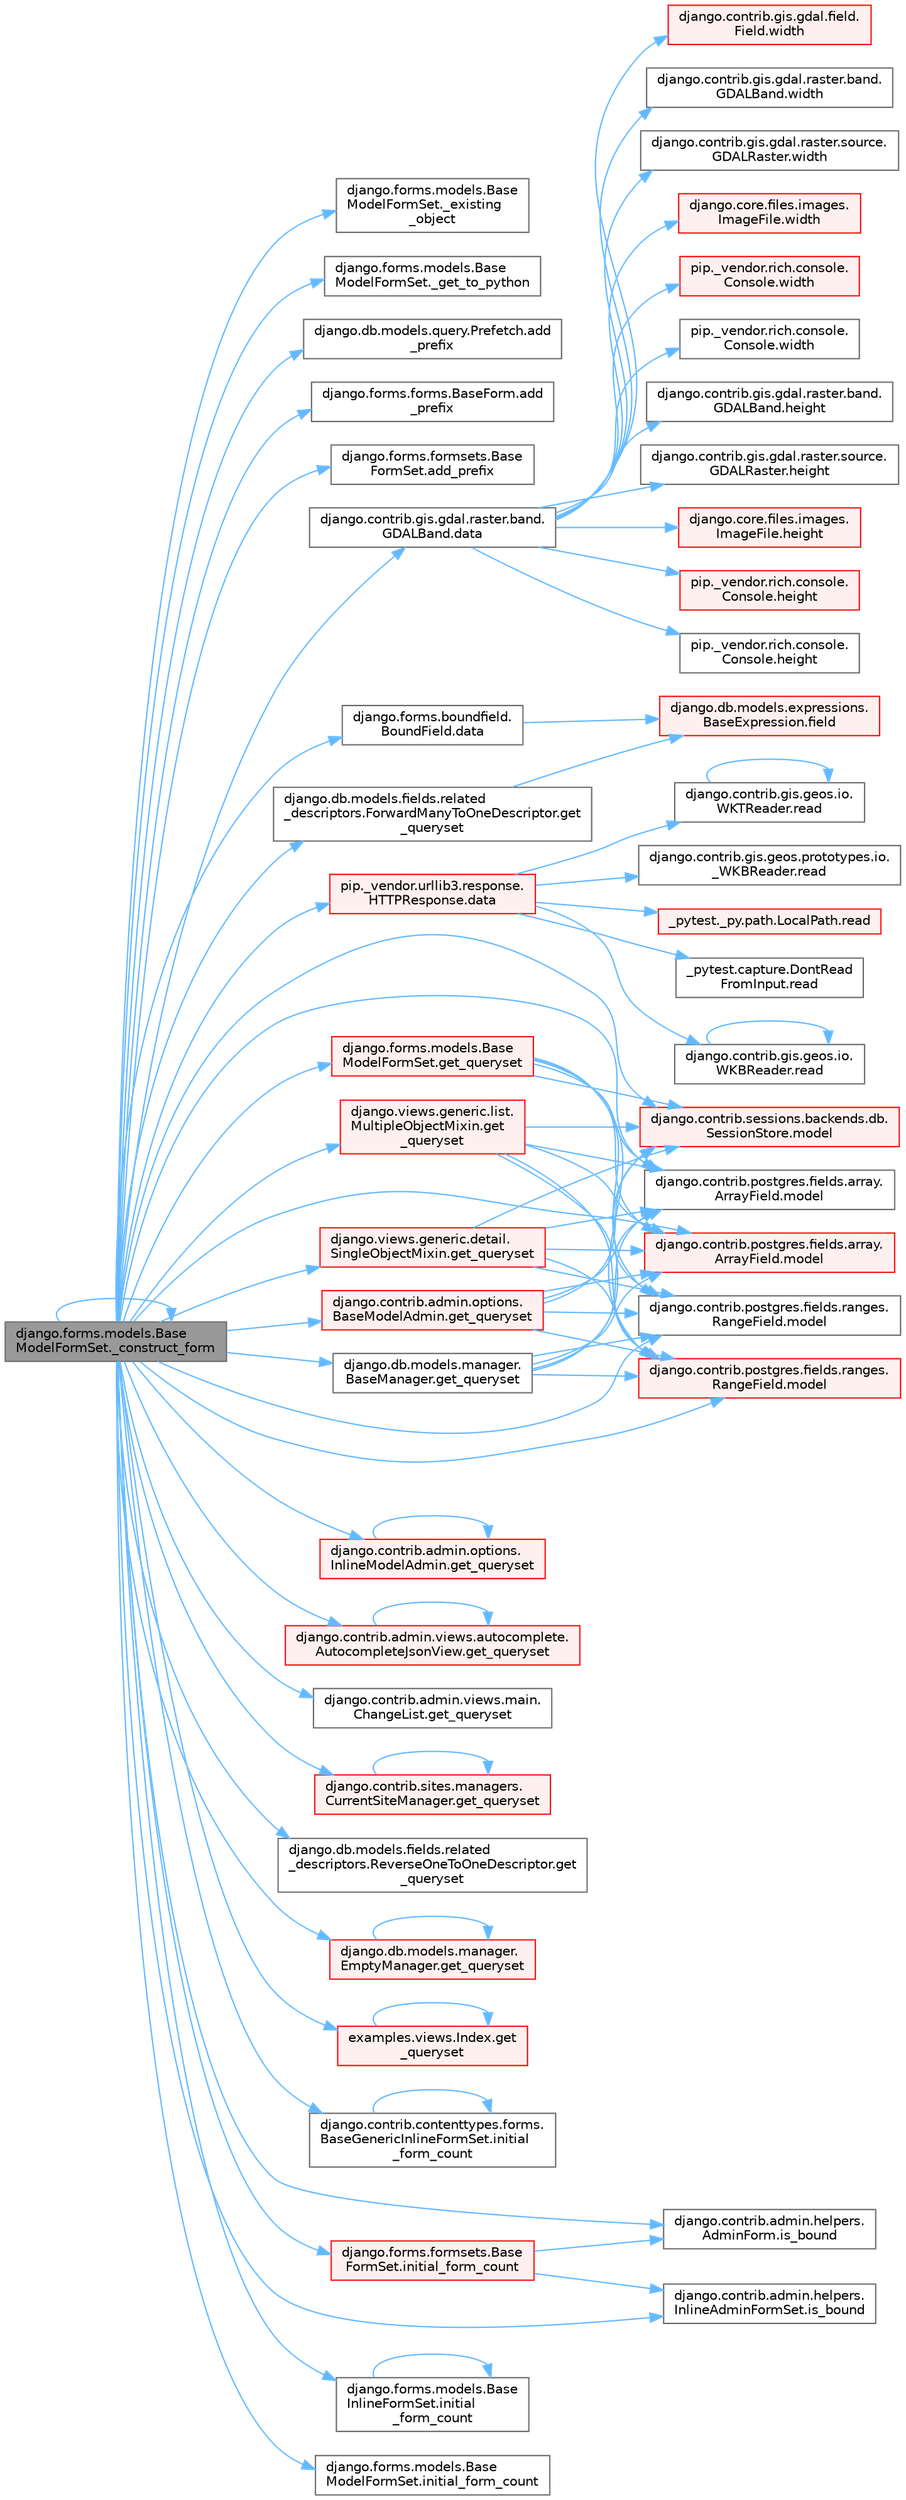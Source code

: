 digraph "django.forms.models.BaseModelFormSet._construct_form"
{
 // LATEX_PDF_SIZE
  bgcolor="transparent";
  edge [fontname=Helvetica,fontsize=10,labelfontname=Helvetica,labelfontsize=10];
  node [fontname=Helvetica,fontsize=10,shape=box,height=0.2,width=0.4];
  rankdir="LR";
  Node1 [id="Node000001",label="django.forms.models.Base\lModelFormSet._construct_form",height=0.2,width=0.4,color="gray40", fillcolor="grey60", style="filled", fontcolor="black",tooltip=" "];
  Node1 -> Node1 [id="edge1_Node000001_Node000001",color="steelblue1",style="solid",tooltip=" "];
  Node1 -> Node2 [id="edge2_Node000001_Node000002",color="steelblue1",style="solid",tooltip=" "];
  Node2 [id="Node000002",label="django.forms.models.Base\lModelFormSet._existing\l_object",height=0.2,width=0.4,color="grey40", fillcolor="white", style="filled",URL="$classdjango_1_1forms_1_1models_1_1_base_model_form_set.html#a76d050aa39190116ddfd632ecd6ef3b7",tooltip=" "];
  Node1 -> Node3 [id="edge3_Node000001_Node000003",color="steelblue1",style="solid",tooltip=" "];
  Node3 [id="Node000003",label="django.forms.models.Base\lModelFormSet._get_to_python",height=0.2,width=0.4,color="grey40", fillcolor="white", style="filled",URL="$classdjango_1_1forms_1_1models_1_1_base_model_form_set.html#a019e6295cf351709e4023ae26be37e7d",tooltip=" "];
  Node1 -> Node4 [id="edge4_Node000001_Node000004",color="steelblue1",style="solid",tooltip=" "];
  Node4 [id="Node000004",label="django.db.models.query.Prefetch.add\l_prefix",height=0.2,width=0.4,color="grey40", fillcolor="white", style="filled",URL="$classdjango_1_1db_1_1models_1_1query_1_1_prefetch.html#afb4d279a423967d5f32da91385163ef5",tooltip=" "];
  Node1 -> Node5 [id="edge5_Node000001_Node000005",color="steelblue1",style="solid",tooltip=" "];
  Node5 [id="Node000005",label="django.forms.forms.BaseForm.add\l_prefix",height=0.2,width=0.4,color="grey40", fillcolor="white", style="filled",URL="$classdjango_1_1forms_1_1forms_1_1_base_form.html#ae40cfd5224bffe1e658208d9733eb1cf",tooltip=" "];
  Node1 -> Node6 [id="edge6_Node000001_Node000006",color="steelblue1",style="solid",tooltip=" "];
  Node6 [id="Node000006",label="django.forms.formsets.Base\lFormSet.add_prefix",height=0.2,width=0.4,color="grey40", fillcolor="white", style="filled",URL="$classdjango_1_1forms_1_1formsets_1_1_base_form_set.html#a0498beaa50e1791022fde719a1e28ab8",tooltip=" "];
  Node1 -> Node7 [id="edge7_Node000001_Node000007",color="steelblue1",style="solid",tooltip=" "];
  Node7 [id="Node000007",label="django.contrib.gis.gdal.raster.band.\lGDALBand.data",height=0.2,width=0.4,color="grey40", fillcolor="white", style="filled",URL="$classdjango_1_1contrib_1_1gis_1_1gdal_1_1raster_1_1band_1_1_g_d_a_l_band.html#a5d37dc4c4d5a50a21b75460e75f9ee4d",tooltip=" "];
  Node7 -> Node8 [id="edge8_Node000007_Node000008",color="steelblue1",style="solid",tooltip=" "];
  Node8 [id="Node000008",label="django.contrib.gis.gdal.raster.band.\lGDALBand.height",height=0.2,width=0.4,color="grey40", fillcolor="white", style="filled",URL="$classdjango_1_1contrib_1_1gis_1_1gdal_1_1raster_1_1band_1_1_g_d_a_l_band.html#a7bea10d663b16684316ee8a95120ed62",tooltip=" "];
  Node7 -> Node9 [id="edge9_Node000007_Node000009",color="steelblue1",style="solid",tooltip=" "];
  Node9 [id="Node000009",label="django.contrib.gis.gdal.raster.source.\lGDALRaster.height",height=0.2,width=0.4,color="grey40", fillcolor="white", style="filled",URL="$classdjango_1_1contrib_1_1gis_1_1gdal_1_1raster_1_1source_1_1_g_d_a_l_raster.html#a5a893c132270fb65d330a59510a6bff0",tooltip=" "];
  Node7 -> Node10 [id="edge10_Node000007_Node000010",color="steelblue1",style="solid",tooltip=" "];
  Node10 [id="Node000010",label="django.core.files.images.\lImageFile.height",height=0.2,width=0.4,color="red", fillcolor="#FFF0F0", style="filled",URL="$classdjango_1_1core_1_1files_1_1images_1_1_image_file.html#ad4617c14c2a4ffe0b677cd7c1579bd20",tooltip=" "];
  Node7 -> Node4495 [id="edge11_Node000007_Node004495",color="steelblue1",style="solid",tooltip=" "];
  Node4495 [id="Node004495",label="pip._vendor.rich.console.\lConsole.height",height=0.2,width=0.4,color="red", fillcolor="#FFF0F0", style="filled",URL="$classpip_1_1__vendor_1_1rich_1_1console_1_1_console.html#adf55ca44bd09a7285363cdfd2a411a53",tooltip=" "];
  Node7 -> Node4496 [id="edge12_Node000007_Node004496",color="steelblue1",style="solid",tooltip=" "];
  Node4496 [id="Node004496",label="pip._vendor.rich.console.\lConsole.height",height=0.2,width=0.4,color="grey40", fillcolor="white", style="filled",URL="$classpip_1_1__vendor_1_1rich_1_1console_1_1_console.html#ab53d9f9fda0d620f747ea404220d1e89",tooltip=" "];
  Node7 -> Node1800 [id="edge13_Node000007_Node001800",color="steelblue1",style="solid",tooltip=" "];
  Node1800 [id="Node001800",label="django.contrib.gis.gdal.field.\lField.width",height=0.2,width=0.4,color="red", fillcolor="#FFF0F0", style="filled",URL="$classdjango_1_1contrib_1_1gis_1_1gdal_1_1field_1_1_field.html#a9d43a623b937f633a9e6dca9323f5fa7",tooltip=" "];
  Node7 -> Node1801 [id="edge14_Node000007_Node001801",color="steelblue1",style="solid",tooltip=" "];
  Node1801 [id="Node001801",label="django.contrib.gis.gdal.raster.band.\lGDALBand.width",height=0.2,width=0.4,color="grey40", fillcolor="white", style="filled",URL="$classdjango_1_1contrib_1_1gis_1_1gdal_1_1raster_1_1band_1_1_g_d_a_l_band.html#a407780888708f2bb99b4d298eb6d8062",tooltip=" "];
  Node7 -> Node1802 [id="edge15_Node000007_Node001802",color="steelblue1",style="solid",tooltip=" "];
  Node1802 [id="Node001802",label="django.contrib.gis.gdal.raster.source.\lGDALRaster.width",height=0.2,width=0.4,color="grey40", fillcolor="white", style="filled",URL="$classdjango_1_1contrib_1_1gis_1_1gdal_1_1raster_1_1source_1_1_g_d_a_l_raster.html#a58442e42bce5bcabb54fab7a2e636bc2",tooltip=" "];
  Node7 -> Node1803 [id="edge16_Node000007_Node001803",color="steelblue1",style="solid",tooltip=" "];
  Node1803 [id="Node001803",label="django.core.files.images.\lImageFile.width",height=0.2,width=0.4,color="red", fillcolor="#FFF0F0", style="filled",URL="$classdjango_1_1core_1_1files_1_1images_1_1_image_file.html#a3a50a37ab3f2d7395c892a262ecb49bc",tooltip=" "];
  Node7 -> Node1804 [id="edge17_Node000007_Node001804",color="steelblue1",style="solid",tooltip=" "];
  Node1804 [id="Node001804",label="pip._vendor.rich.console.\lConsole.width",height=0.2,width=0.4,color="red", fillcolor="#FFF0F0", style="filled",URL="$classpip_1_1__vendor_1_1rich_1_1console_1_1_console.html#a3163e1b4e2842bc355d0f5c3100ecc08",tooltip=" "];
  Node7 -> Node1805 [id="edge18_Node000007_Node001805",color="steelblue1",style="solid",tooltip=" "];
  Node1805 [id="Node001805",label="pip._vendor.rich.console.\lConsole.width",height=0.2,width=0.4,color="grey40", fillcolor="white", style="filled",URL="$classpip_1_1__vendor_1_1rich_1_1console_1_1_console.html#aa2ba8c5fa1dd224794b0ac2acd384863",tooltip=" "];
  Node1 -> Node262 [id="edge19_Node000001_Node000262",color="steelblue1",style="solid",tooltip=" "];
  Node262 [id="Node000262",label="django.forms.boundfield.\lBoundField.data",height=0.2,width=0.4,color="grey40", fillcolor="white", style="filled",URL="$classdjango_1_1forms_1_1boundfield_1_1_bound_field.html#ad38e19a5099c352218e82322f47b020c",tooltip=" "];
  Node262 -> Node111 [id="edge20_Node000262_Node000111",color="steelblue1",style="solid",tooltip=" "];
  Node111 [id="Node000111",label="django.db.models.expressions.\lBaseExpression.field",height=0.2,width=0.4,color="red", fillcolor="#FFF0F0", style="filled",URL="$classdjango_1_1db_1_1models_1_1expressions_1_1_base_expression.html#a70aeb35391ada82c2e9f02b1c3ac150c",tooltip=" "];
  Node1 -> Node263 [id="edge21_Node000001_Node000263",color="steelblue1",style="solid",tooltip=" "];
  Node263 [id="Node000263",label="pip._vendor.urllib3.response.\lHTTPResponse.data",height=0.2,width=0.4,color="red", fillcolor="#FFF0F0", style="filled",URL="$classpip_1_1__vendor_1_1urllib3_1_1response_1_1_h_t_t_p_response.html#abf3c538704803faf453331b0031f3bdd",tooltip=" "];
  Node263 -> Node50 [id="edge22_Node000263_Node000050",color="steelblue1",style="solid",tooltip=" "];
  Node50 [id="Node000050",label="_pytest._py.path.LocalPath.read",height=0.2,width=0.4,color="red", fillcolor="#FFF0F0", style="filled",URL="$class__pytest_1_1__py_1_1path_1_1_local_path.html#a8640b65f715ce8a258379deb78a68fd8",tooltip=" "];
  Node263 -> Node264 [id="edge23_Node000263_Node000264",color="steelblue1",style="solid",tooltip=" "];
  Node264 [id="Node000264",label="_pytest.capture.DontRead\lFromInput.read",height=0.2,width=0.4,color="grey40", fillcolor="white", style="filled",URL="$class__pytest_1_1capture_1_1_dont_read_from_input.html#abe84d6d5626bed2fa4f52408d2b95d3f",tooltip=" "];
  Node263 -> Node265 [id="edge24_Node000263_Node000265",color="steelblue1",style="solid",tooltip=" "];
  Node265 [id="Node000265",label="django.contrib.gis.geos.io.\lWKBReader.read",height=0.2,width=0.4,color="grey40", fillcolor="white", style="filled",URL="$classdjango_1_1contrib_1_1gis_1_1geos_1_1io_1_1_w_k_b_reader.html#a690153c2f609f20814011beceded4ce6",tooltip=" "];
  Node265 -> Node265 [id="edge25_Node000265_Node000265",color="steelblue1",style="solid",tooltip=" "];
  Node263 -> Node266 [id="edge26_Node000263_Node000266",color="steelblue1",style="solid",tooltip=" "];
  Node266 [id="Node000266",label="django.contrib.gis.geos.io.\lWKTReader.read",height=0.2,width=0.4,color="grey40", fillcolor="white", style="filled",URL="$classdjango_1_1contrib_1_1gis_1_1geos_1_1io_1_1_w_k_t_reader.html#af8cdf42c9388b4ca18b86af2cd174dd0",tooltip=" "];
  Node266 -> Node266 [id="edge27_Node000266_Node000266",color="steelblue1",style="solid",tooltip=" "];
  Node263 -> Node267 [id="edge28_Node000263_Node000267",color="steelblue1",style="solid",tooltip=" "];
  Node267 [id="Node000267",label="django.contrib.gis.geos.prototypes.io.\l_WKBReader.read",height=0.2,width=0.4,color="grey40", fillcolor="white", style="filled",URL="$classdjango_1_1contrib_1_1gis_1_1geos_1_1prototypes_1_1io_1_1___w_k_b_reader.html#a71e78ed5a74b998533ef3801723a5827",tooltip=" "];
  Node1 -> Node4497 [id="edge29_Node000001_Node004497",color="steelblue1",style="solid",tooltip=" "];
  Node4497 [id="Node004497",label="django.contrib.admin.options.\lBaseModelAdmin.get_queryset",height=0.2,width=0.4,color="red", fillcolor="#FFF0F0", style="filled",URL="$classdjango_1_1contrib_1_1admin_1_1options_1_1_base_model_admin.html#a785da85de69766ce5f736de0e4de80c5",tooltip=" "];
  Node4497 -> Node131 [id="edge30_Node004497_Node000131",color="steelblue1",style="solid",tooltip=" "];
  Node131 [id="Node000131",label="django.contrib.postgres.fields.array.\lArrayField.model",height=0.2,width=0.4,color="red", fillcolor="#FFF0F0", style="filled",URL="$classdjango_1_1contrib_1_1postgres_1_1fields_1_1array_1_1_array_field.html#a4402eef4c4784e00671c9f229481f4c1",tooltip=" "];
  Node4497 -> Node132 [id="edge31_Node004497_Node000132",color="steelblue1",style="solid",tooltip=" "];
  Node132 [id="Node000132",label="django.contrib.postgres.fields.array.\lArrayField.model",height=0.2,width=0.4,color="grey40", fillcolor="white", style="filled",URL="$classdjango_1_1contrib_1_1postgres_1_1fields_1_1array_1_1_array_field.html#a50a2796de85f960ca282b56ef2d9446c",tooltip=" "];
  Node4497 -> Node133 [id="edge32_Node004497_Node000133",color="steelblue1",style="solid",tooltip=" "];
  Node133 [id="Node000133",label="django.contrib.postgres.fields.ranges.\lRangeField.model",height=0.2,width=0.4,color="red", fillcolor="#FFF0F0", style="filled",URL="$classdjango_1_1contrib_1_1postgres_1_1fields_1_1ranges_1_1_range_field.html#aa38c2bbd1bad0c8f9b0315ee468867a2",tooltip=" "];
  Node4497 -> Node134 [id="edge33_Node004497_Node000134",color="steelblue1",style="solid",tooltip=" "];
  Node134 [id="Node000134",label="django.contrib.postgres.fields.ranges.\lRangeField.model",height=0.2,width=0.4,color="grey40", fillcolor="white", style="filled",URL="$classdjango_1_1contrib_1_1postgres_1_1fields_1_1ranges_1_1_range_field.html#a91b36827f010affd1ff89569cf40d1af",tooltip=" "];
  Node4497 -> Node135 [id="edge34_Node004497_Node000135",color="steelblue1",style="solid",tooltip=" "];
  Node135 [id="Node000135",label="django.contrib.sessions.backends.db.\lSessionStore.model",height=0.2,width=0.4,color="red", fillcolor="#FFF0F0", style="filled",URL="$classdjango_1_1contrib_1_1sessions_1_1backends_1_1db_1_1_session_store.html#af52cfb4371af389c8bd4a6780274c403",tooltip=" "];
  Node1 -> Node4509 [id="edge35_Node000001_Node004509",color="steelblue1",style="solid",tooltip=" "];
  Node4509 [id="Node004509",label="django.contrib.admin.options.\lInlineModelAdmin.get_queryset",height=0.2,width=0.4,color="red", fillcolor="#FFF0F0", style="filled",URL="$classdjango_1_1contrib_1_1admin_1_1options_1_1_inline_model_admin.html#a9248f5d82a336087e911b7ebc8729ffd",tooltip=" "];
  Node4509 -> Node4509 [id="edge36_Node004509_Node004509",color="steelblue1",style="solid",tooltip=" "];
  Node1 -> Node4513 [id="edge37_Node000001_Node004513",color="steelblue1",style="solid",tooltip=" "];
  Node4513 [id="Node004513",label="django.contrib.admin.views.autocomplete.\lAutocompleteJsonView.get_queryset",height=0.2,width=0.4,color="red", fillcolor="#FFF0F0", style="filled",URL="$classdjango_1_1contrib_1_1admin_1_1views_1_1autocomplete_1_1_autocomplete_json_view.html#a6eb5abbd3b2e8b252a4ce9ca2680f3d3",tooltip=" "];
  Node4513 -> Node4513 [id="edge38_Node004513_Node004513",color="steelblue1",style="solid",tooltip=" "];
  Node1 -> Node4514 [id="edge39_Node000001_Node004514",color="steelblue1",style="solid",tooltip=" "];
  Node4514 [id="Node004514",label="django.contrib.admin.views.main.\lChangeList.get_queryset",height=0.2,width=0.4,color="grey40", fillcolor="white", style="filled",URL="$classdjango_1_1contrib_1_1admin_1_1views_1_1main_1_1_change_list.html#a269abeb8e01762183e40a5133a41151d",tooltip=" "];
  Node1 -> Node4515 [id="edge40_Node000001_Node004515",color="steelblue1",style="solid",tooltip=" "];
  Node4515 [id="Node004515",label="django.contrib.sites.managers.\lCurrentSiteManager.get_queryset",height=0.2,width=0.4,color="red", fillcolor="#FFF0F0", style="filled",URL="$classdjango_1_1contrib_1_1sites_1_1managers_1_1_current_site_manager.html#a1889434ddf70c93854e44489319c1a1f",tooltip=" "];
  Node4515 -> Node4515 [id="edge41_Node004515_Node004515",color="steelblue1",style="solid",tooltip=" "];
  Node1 -> Node4516 [id="edge42_Node000001_Node004516",color="steelblue1",style="solid",tooltip=" "];
  Node4516 [id="Node004516",label="django.db.models.fields.related\l_descriptors.ForwardManyToOneDescriptor.get\l_queryset",height=0.2,width=0.4,color="grey40", fillcolor="white", style="filled",URL="$classdjango_1_1db_1_1models_1_1fields_1_1related__descriptors_1_1_forward_many_to_one_descriptor.html#aac7cf3069f240b0e4553d803b419cf7d",tooltip=" "];
  Node4516 -> Node111 [id="edge43_Node004516_Node000111",color="steelblue1",style="solid",tooltip=" "];
  Node1 -> Node4517 [id="edge44_Node000001_Node004517",color="steelblue1",style="solid",tooltip=" "];
  Node4517 [id="Node004517",label="django.db.models.fields.related\l_descriptors.ReverseOneToOneDescriptor.get\l_queryset",height=0.2,width=0.4,color="grey40", fillcolor="white", style="filled",URL="$classdjango_1_1db_1_1models_1_1fields_1_1related__descriptors_1_1_reverse_one_to_one_descriptor.html#a04bede0cb722d44ace129e00e85081a3",tooltip=" "];
  Node1 -> Node4518 [id="edge45_Node000001_Node004518",color="steelblue1",style="solid",tooltip=" "];
  Node4518 [id="Node004518",label="django.db.models.manager.\lBaseManager.get_queryset",height=0.2,width=0.4,color="grey40", fillcolor="white", style="filled",URL="$classdjango_1_1db_1_1models_1_1manager_1_1_base_manager.html#a358c9a085a30a278b31e784dac7a52ef",tooltip="PROXIES TO QUERYSET #."];
  Node4518 -> Node131 [id="edge46_Node004518_Node000131",color="steelblue1",style="solid",tooltip=" "];
  Node4518 -> Node132 [id="edge47_Node004518_Node000132",color="steelblue1",style="solid",tooltip=" "];
  Node4518 -> Node133 [id="edge48_Node004518_Node000133",color="steelblue1",style="solid",tooltip=" "];
  Node4518 -> Node134 [id="edge49_Node004518_Node000134",color="steelblue1",style="solid",tooltip=" "];
  Node4518 -> Node135 [id="edge50_Node004518_Node000135",color="steelblue1",style="solid",tooltip=" "];
  Node1 -> Node4519 [id="edge51_Node000001_Node004519",color="steelblue1",style="solid",tooltip=" "];
  Node4519 [id="Node004519",label="django.db.models.manager.\lEmptyManager.get_queryset",height=0.2,width=0.4,color="red", fillcolor="#FFF0F0", style="filled",URL="$classdjango_1_1db_1_1models_1_1manager_1_1_empty_manager.html#a2a2df8fcd071f937c6ee484d4ee1d539",tooltip=" "];
  Node4519 -> Node4519 [id="edge52_Node004519_Node004519",color="steelblue1",style="solid",tooltip=" "];
  Node1 -> Node4521 [id="edge53_Node000001_Node004521",color="steelblue1",style="solid",tooltip=" "];
  Node4521 [id="Node004521",label="django.forms.models.Base\lModelFormSet.get_queryset",height=0.2,width=0.4,color="red", fillcolor="#FFF0F0", style="filled",URL="$classdjango_1_1forms_1_1models_1_1_base_model_form_set.html#adbf92e8bd967e15a87f0fa40d2826143",tooltip=" "];
  Node4521 -> Node131 [id="edge54_Node004521_Node000131",color="steelblue1",style="solid",tooltip=" "];
  Node4521 -> Node132 [id="edge55_Node004521_Node000132",color="steelblue1",style="solid",tooltip=" "];
  Node4521 -> Node133 [id="edge56_Node004521_Node000133",color="steelblue1",style="solid",tooltip=" "];
  Node4521 -> Node134 [id="edge57_Node004521_Node000134",color="steelblue1",style="solid",tooltip=" "];
  Node4521 -> Node135 [id="edge58_Node004521_Node000135",color="steelblue1",style="solid",tooltip=" "];
  Node1 -> Node4522 [id="edge59_Node000001_Node004522",color="steelblue1",style="solid",tooltip=" "];
  Node4522 [id="Node004522",label="django.views.generic.detail.\lSingleObjectMixin.get_queryset",height=0.2,width=0.4,color="red", fillcolor="#FFF0F0", style="filled",URL="$classdjango_1_1views_1_1generic_1_1detail_1_1_single_object_mixin.html#a29e41db704214851315dd3e87c4d843e",tooltip=" "];
  Node4522 -> Node131 [id="edge60_Node004522_Node000131",color="steelblue1",style="solid",tooltip=" "];
  Node4522 -> Node132 [id="edge61_Node004522_Node000132",color="steelblue1",style="solid",tooltip=" "];
  Node4522 -> Node133 [id="edge62_Node004522_Node000133",color="steelblue1",style="solid",tooltip=" "];
  Node4522 -> Node134 [id="edge63_Node004522_Node000134",color="steelblue1",style="solid",tooltip=" "];
  Node4522 -> Node135 [id="edge64_Node004522_Node000135",color="steelblue1",style="solid",tooltip=" "];
  Node1 -> Node4523 [id="edge65_Node000001_Node004523",color="steelblue1",style="solid",tooltip=" "];
  Node4523 [id="Node004523",label="django.views.generic.list.\lMultipleObjectMixin.get\l_queryset",height=0.2,width=0.4,color="red", fillcolor="#FFF0F0", style="filled",URL="$classdjango_1_1views_1_1generic_1_1list_1_1_multiple_object_mixin.html#a7ceb7f310a7a0d7fedfb90f1f2b5c226",tooltip=" "];
  Node4523 -> Node131 [id="edge66_Node004523_Node000131",color="steelblue1",style="solid",tooltip=" "];
  Node4523 -> Node132 [id="edge67_Node004523_Node000132",color="steelblue1",style="solid",tooltip=" "];
  Node4523 -> Node133 [id="edge68_Node004523_Node000133",color="steelblue1",style="solid",tooltip=" "];
  Node4523 -> Node134 [id="edge69_Node004523_Node000134",color="steelblue1",style="solid",tooltip=" "];
  Node4523 -> Node135 [id="edge70_Node004523_Node000135",color="steelblue1",style="solid",tooltip=" "];
  Node1 -> Node4524 [id="edge71_Node000001_Node004524",color="steelblue1",style="solid",tooltip=" "];
  Node4524 [id="Node004524",label="examples.views.Index.get\l_queryset",height=0.2,width=0.4,color="red", fillcolor="#FFF0F0", style="filled",URL="$classexamples_1_1views_1_1_index.html#a288026bb9059b37dca786922296dfcd3",tooltip=" "];
  Node4524 -> Node4524 [id="edge72_Node004524_Node004524",color="steelblue1",style="solid",tooltip=" "];
  Node1 -> Node1249 [id="edge73_Node000001_Node001249",color="steelblue1",style="solid",tooltip=" "];
  Node1249 [id="Node001249",label="django.contrib.contenttypes.forms.\lBaseGenericInlineFormSet.initial\l_form_count",height=0.2,width=0.4,color="grey40", fillcolor="white", style="filled",URL="$classdjango_1_1contrib_1_1contenttypes_1_1forms_1_1_base_generic_inline_form_set.html#a3022118f13a1deac787ae2b1e56a4351",tooltip=" "];
  Node1249 -> Node1249 [id="edge74_Node001249_Node001249",color="steelblue1",style="solid",tooltip=" "];
  Node1 -> Node1250 [id="edge75_Node000001_Node001250",color="steelblue1",style="solid",tooltip=" "];
  Node1250 [id="Node001250",label="django.forms.formsets.Base\lFormSet.initial_form_count",height=0.2,width=0.4,color="red", fillcolor="#FFF0F0", style="filled",URL="$classdjango_1_1forms_1_1formsets_1_1_base_form_set.html#ac69af218aef466f57271c03f8406077e",tooltip=" "];
  Node1250 -> Node1251 [id="edge76_Node001250_Node001251",color="steelblue1",style="solid",tooltip=" "];
  Node1251 [id="Node001251",label="django.contrib.admin.helpers.\lAdminForm.is_bound",height=0.2,width=0.4,color="grey40", fillcolor="white", style="filled",URL="$classdjango_1_1contrib_1_1admin_1_1helpers_1_1_admin_form.html#a3db6718d4233338252982b87421a1ae9",tooltip=" "];
  Node1250 -> Node1252 [id="edge77_Node001250_Node001252",color="steelblue1",style="solid",tooltip=" "];
  Node1252 [id="Node001252",label="django.contrib.admin.helpers.\lInlineAdminFormSet.is_bound",height=0.2,width=0.4,color="grey40", fillcolor="white", style="filled",URL="$classdjango_1_1contrib_1_1admin_1_1helpers_1_1_inline_admin_form_set.html#a54ae697ea028b7ed3e193f059bc54a71",tooltip=" "];
  Node1 -> Node1255 [id="edge78_Node000001_Node001255",color="steelblue1",style="solid",tooltip=" "];
  Node1255 [id="Node001255",label="django.forms.models.Base\lInlineFormSet.initial\l_form_count",height=0.2,width=0.4,color="grey40", fillcolor="white", style="filled",URL="$classdjango_1_1forms_1_1models_1_1_base_inline_form_set.html#ab1bf4b2e98a48b37719c19eba66c05f4",tooltip=" "];
  Node1255 -> Node1255 [id="edge79_Node001255_Node001255",color="steelblue1",style="solid",tooltip=" "];
  Node1 -> Node1256 [id="edge80_Node000001_Node001256",color="steelblue1",style="solid",tooltip=" "];
  Node1256 [id="Node001256",label="django.forms.models.Base\lModelFormSet.initial_form_count",height=0.2,width=0.4,color="grey40", fillcolor="white", style="filled",URL="$classdjango_1_1forms_1_1models_1_1_base_model_form_set.html#a52c99928025ea0082ad8ea8c7b7ccdf3",tooltip=" "];
  Node1 -> Node1251 [id="edge81_Node000001_Node001251",color="steelblue1",style="solid",tooltip=" "];
  Node1 -> Node1252 [id="edge82_Node000001_Node001252",color="steelblue1",style="solid",tooltip=" "];
  Node1 -> Node131 [id="edge83_Node000001_Node000131",color="steelblue1",style="solid",tooltip=" "];
  Node1 -> Node132 [id="edge84_Node000001_Node000132",color="steelblue1",style="solid",tooltip=" "];
  Node1 -> Node133 [id="edge85_Node000001_Node000133",color="steelblue1",style="solid",tooltip=" "];
  Node1 -> Node134 [id="edge86_Node000001_Node000134",color="steelblue1",style="solid",tooltip=" "];
  Node1 -> Node135 [id="edge87_Node000001_Node000135",color="steelblue1",style="solid",tooltip=" "];
}

